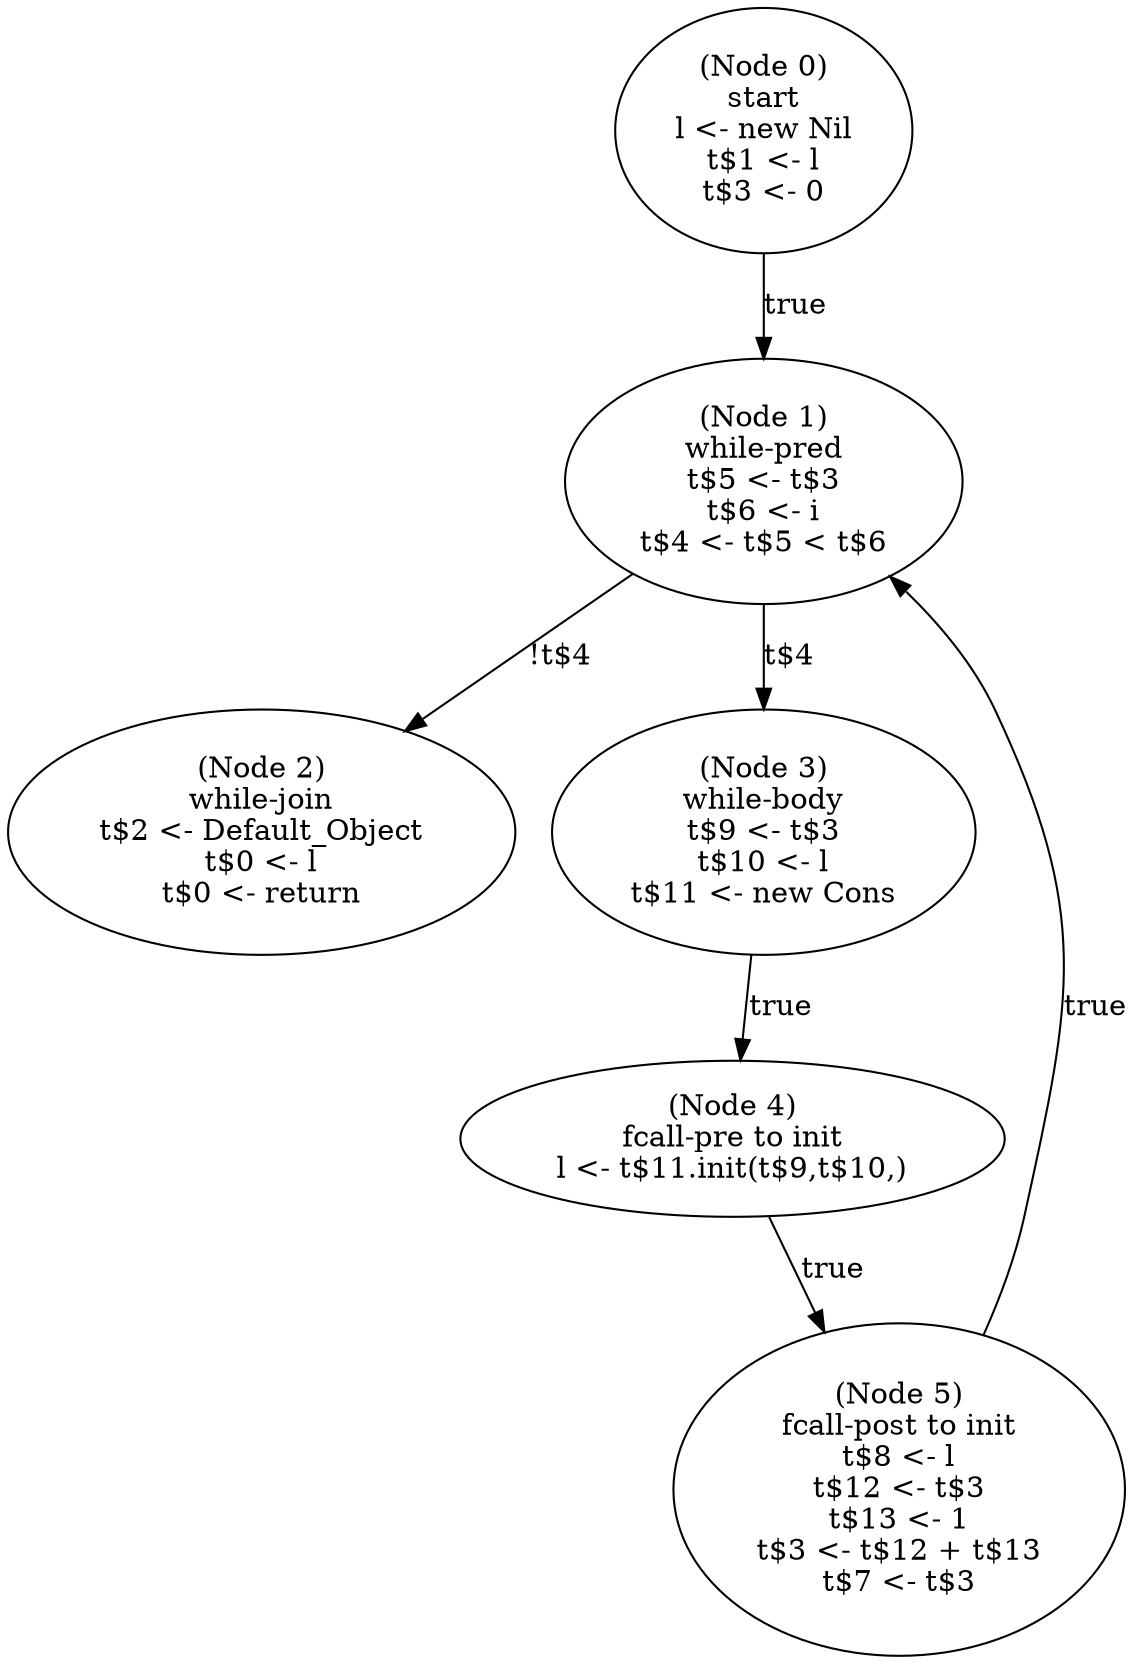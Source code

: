 digraph iota_pre {
  n0 [label="(Node 0)\nstart\nl <- new Nil\nt$1 <- l\nt$3 <- 0\n"];
 n0 -> n1 [label="true"];
  n1 [label="(Node 1)\nwhile-pred\nt$5 <- t$3\nt$6 <- i\nt$4 <- t$5 < t$6\n"];
 n1 -> n2 [label="!t$4"];
 n1 -> n3 [label="t$4"];
  n2 [label="(Node 2)\nwhile-join\nt$2 <- Default_Object\nt$0 <- l\nt$0 <- return\n"];
  n3 [label="(Node 3)\nwhile-body\nt$9 <- t$3\nt$10 <- l\nt$11 <- new Cons\n"];
 n3 -> n4 [label="true"];
  n4 [label="(Node 4)\nfcall-pre to init\nl <- t$11.init(t$9,t$10,)\n"];
 n4 -> n5 [label="true"];
  n5 [label="(Node 5)\nfcall-post to init\nt$8 <- l\nt$12 <- t$3\nt$13 <- 1\nt$3 <- t$12 + t$13\nt$7 <- t$3\n"];
 n5 -> n1 [label="true"];
}
